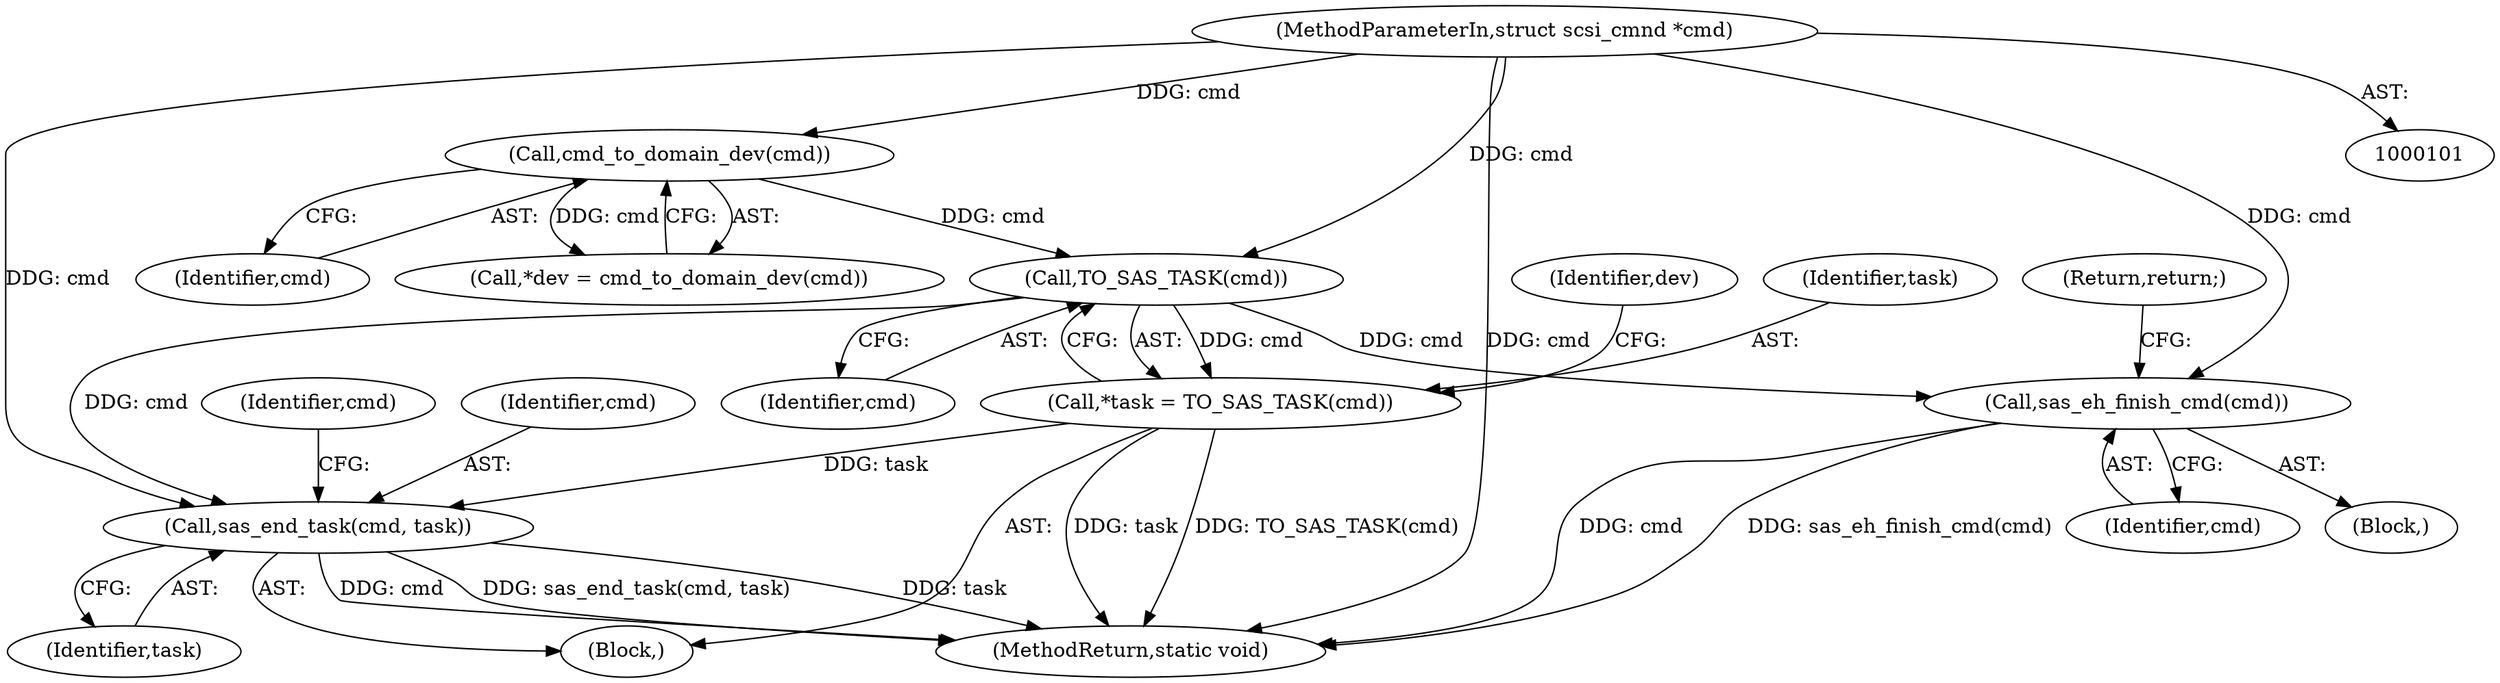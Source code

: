digraph "1_linux_318aaf34f1179b39fa9c30fa0f3288b645beee39@pointer" {
"1000120" [label="(Call,TO_SAS_TASK(cmd))"];
"1000107" [label="(Call,cmd_to_domain_dev(cmd))"];
"1000102" [label="(MethodParameterIn,struct scsi_cmnd *cmd)"];
"1000118" [label="(Call,*task = TO_SAS_TASK(cmd))"];
"1000130" [label="(Call,sas_end_task(cmd, task))"];
"1000127" [label="(Call,sas_eh_finish_cmd(cmd))"];
"1000130" [label="(Call,sas_end_task(cmd, task))"];
"1000136" [label="(Identifier,cmd)"];
"1000126" [label="(Block,)"];
"1000107" [label="(Call,cmd_to_domain_dev(cmd))"];
"1000118" [label="(Call,*task = TO_SAS_TASK(cmd))"];
"1000127" [label="(Call,sas_eh_finish_cmd(cmd))"];
"1000128" [label="(Identifier,cmd)"];
"1000105" [label="(Call,*dev = cmd_to_domain_dev(cmd))"];
"1000120" [label="(Call,TO_SAS_TASK(cmd))"];
"1000108" [label="(Identifier,cmd)"];
"1000125" [label="(Identifier,dev)"];
"1000129" [label="(Return,return;)"];
"1000131" [label="(Identifier,cmd)"];
"1000121" [label="(Identifier,cmd)"];
"1000103" [label="(Block,)"];
"1000119" [label="(Identifier,task)"];
"1000132" [label="(Identifier,task)"];
"1000142" [label="(MethodReturn,static void)"];
"1000102" [label="(MethodParameterIn,struct scsi_cmnd *cmd)"];
"1000120" -> "1000118"  [label="AST: "];
"1000120" -> "1000121"  [label="CFG: "];
"1000121" -> "1000120"  [label="AST: "];
"1000118" -> "1000120"  [label="CFG: "];
"1000120" -> "1000118"  [label="DDG: cmd"];
"1000107" -> "1000120"  [label="DDG: cmd"];
"1000102" -> "1000120"  [label="DDG: cmd"];
"1000120" -> "1000127"  [label="DDG: cmd"];
"1000120" -> "1000130"  [label="DDG: cmd"];
"1000107" -> "1000105"  [label="AST: "];
"1000107" -> "1000108"  [label="CFG: "];
"1000108" -> "1000107"  [label="AST: "];
"1000105" -> "1000107"  [label="CFG: "];
"1000107" -> "1000105"  [label="DDG: cmd"];
"1000102" -> "1000107"  [label="DDG: cmd"];
"1000102" -> "1000101"  [label="AST: "];
"1000102" -> "1000142"  [label="DDG: cmd"];
"1000102" -> "1000127"  [label="DDG: cmd"];
"1000102" -> "1000130"  [label="DDG: cmd"];
"1000118" -> "1000103"  [label="AST: "];
"1000119" -> "1000118"  [label="AST: "];
"1000125" -> "1000118"  [label="CFG: "];
"1000118" -> "1000142"  [label="DDG: task"];
"1000118" -> "1000142"  [label="DDG: TO_SAS_TASK(cmd)"];
"1000118" -> "1000130"  [label="DDG: task"];
"1000130" -> "1000103"  [label="AST: "];
"1000130" -> "1000132"  [label="CFG: "];
"1000131" -> "1000130"  [label="AST: "];
"1000132" -> "1000130"  [label="AST: "];
"1000136" -> "1000130"  [label="CFG: "];
"1000130" -> "1000142"  [label="DDG: sas_end_task(cmd, task)"];
"1000130" -> "1000142"  [label="DDG: task"];
"1000130" -> "1000142"  [label="DDG: cmd"];
"1000127" -> "1000126"  [label="AST: "];
"1000127" -> "1000128"  [label="CFG: "];
"1000128" -> "1000127"  [label="AST: "];
"1000129" -> "1000127"  [label="CFG: "];
"1000127" -> "1000142"  [label="DDG: sas_eh_finish_cmd(cmd)"];
"1000127" -> "1000142"  [label="DDG: cmd"];
}
